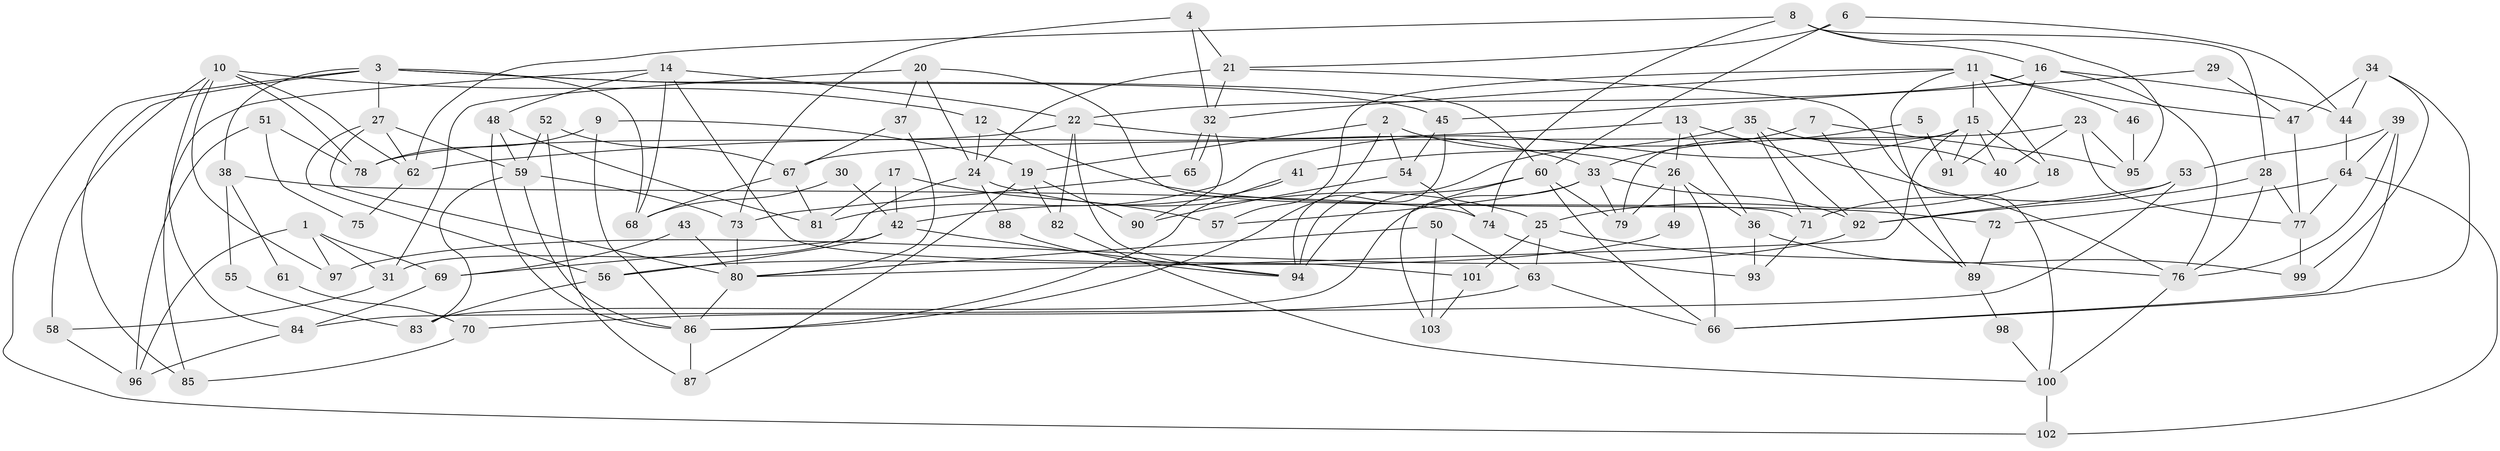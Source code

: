 // Generated by graph-tools (version 1.1) at 2025/02/03/09/25 03:02:05]
// undirected, 103 vertices, 206 edges
graph export_dot {
graph [start="1"]
  node [color=gray90,style=filled];
  1;
  2;
  3;
  4;
  5;
  6;
  7;
  8;
  9;
  10;
  11;
  12;
  13;
  14;
  15;
  16;
  17;
  18;
  19;
  20;
  21;
  22;
  23;
  24;
  25;
  26;
  27;
  28;
  29;
  30;
  31;
  32;
  33;
  34;
  35;
  36;
  37;
  38;
  39;
  40;
  41;
  42;
  43;
  44;
  45;
  46;
  47;
  48;
  49;
  50;
  51;
  52;
  53;
  54;
  55;
  56;
  57;
  58;
  59;
  60;
  61;
  62;
  63;
  64;
  65;
  66;
  67;
  68;
  69;
  70;
  71;
  72;
  73;
  74;
  75;
  76;
  77;
  78;
  79;
  80;
  81;
  82;
  83;
  84;
  85;
  86;
  87;
  88;
  89;
  90;
  91;
  92;
  93;
  94;
  95;
  96;
  97;
  98;
  99;
  100;
  101;
  102;
  103;
  1 -- 97;
  1 -- 31;
  1 -- 69;
  1 -- 96;
  2 -- 26;
  2 -- 54;
  2 -- 19;
  2 -- 86;
  3 -- 27;
  3 -- 60;
  3 -- 38;
  3 -- 45;
  3 -- 68;
  3 -- 85;
  3 -- 102;
  4 -- 73;
  4 -- 32;
  4 -- 21;
  5 -- 91;
  5 -- 33;
  6 -- 21;
  6 -- 60;
  6 -- 44;
  7 -- 94;
  7 -- 95;
  7 -- 89;
  8 -- 28;
  8 -- 74;
  8 -- 16;
  8 -- 62;
  8 -- 95;
  9 -- 19;
  9 -- 86;
  9 -- 78;
  10 -- 78;
  10 -- 62;
  10 -- 12;
  10 -- 58;
  10 -- 84;
  10 -- 97;
  11 -- 18;
  11 -- 32;
  11 -- 15;
  11 -- 46;
  11 -- 47;
  11 -- 57;
  11 -- 89;
  12 -- 72;
  12 -- 24;
  13 -- 76;
  13 -- 36;
  13 -- 26;
  13 -- 62;
  14 -- 68;
  14 -- 22;
  14 -- 48;
  14 -- 85;
  14 -- 101;
  15 -- 81;
  15 -- 18;
  15 -- 40;
  15 -- 79;
  15 -- 80;
  15 -- 91;
  16 -- 22;
  16 -- 44;
  16 -- 76;
  16 -- 91;
  17 -- 81;
  17 -- 57;
  17 -- 42;
  18 -- 25;
  19 -- 87;
  19 -- 82;
  19 -- 90;
  20 -- 24;
  20 -- 31;
  20 -- 37;
  20 -- 71;
  21 -- 100;
  21 -- 24;
  21 -- 32;
  22 -- 94;
  22 -- 82;
  22 -- 33;
  22 -- 78;
  23 -- 77;
  23 -- 40;
  23 -- 67;
  23 -- 95;
  24 -- 25;
  24 -- 31;
  24 -- 88;
  25 -- 76;
  25 -- 63;
  25 -- 101;
  26 -- 79;
  26 -- 36;
  26 -- 49;
  26 -- 66;
  27 -- 62;
  27 -- 59;
  27 -- 56;
  27 -- 80;
  28 -- 92;
  28 -- 76;
  28 -- 77;
  29 -- 47;
  29 -- 45;
  30 -- 42;
  30 -- 68;
  31 -- 58;
  32 -- 65;
  32 -- 65;
  32 -- 90;
  33 -- 79;
  33 -- 57;
  33 -- 83;
  33 -- 92;
  34 -- 44;
  34 -- 47;
  34 -- 66;
  34 -- 99;
  35 -- 71;
  35 -- 41;
  35 -- 40;
  35 -- 92;
  36 -- 99;
  36 -- 93;
  37 -- 80;
  37 -- 67;
  38 -- 74;
  38 -- 55;
  38 -- 61;
  39 -- 53;
  39 -- 66;
  39 -- 64;
  39 -- 76;
  41 -- 86;
  41 -- 42;
  42 -- 56;
  42 -- 69;
  42 -- 94;
  43 -- 69;
  43 -- 80;
  44 -- 64;
  45 -- 94;
  45 -- 54;
  46 -- 95;
  47 -- 77;
  48 -- 86;
  48 -- 59;
  48 -- 81;
  49 -- 56;
  50 -- 63;
  50 -- 80;
  50 -- 103;
  51 -- 96;
  51 -- 78;
  51 -- 75;
  52 -- 67;
  52 -- 59;
  52 -- 87;
  53 -- 84;
  53 -- 92;
  53 -- 71;
  54 -- 90;
  54 -- 74;
  55 -- 83;
  56 -- 83;
  58 -- 96;
  59 -- 86;
  59 -- 73;
  59 -- 83;
  60 -- 66;
  60 -- 103;
  60 -- 79;
  60 -- 94;
  61 -- 70;
  62 -- 75;
  63 -- 66;
  63 -- 70;
  64 -- 72;
  64 -- 77;
  64 -- 102;
  65 -- 73;
  67 -- 68;
  67 -- 81;
  69 -- 84;
  70 -- 85;
  71 -- 93;
  72 -- 89;
  73 -- 80;
  74 -- 93;
  76 -- 100;
  77 -- 99;
  80 -- 86;
  82 -- 100;
  84 -- 96;
  86 -- 87;
  88 -- 94;
  89 -- 98;
  92 -- 97;
  98 -- 100;
  100 -- 102;
  101 -- 103;
}
